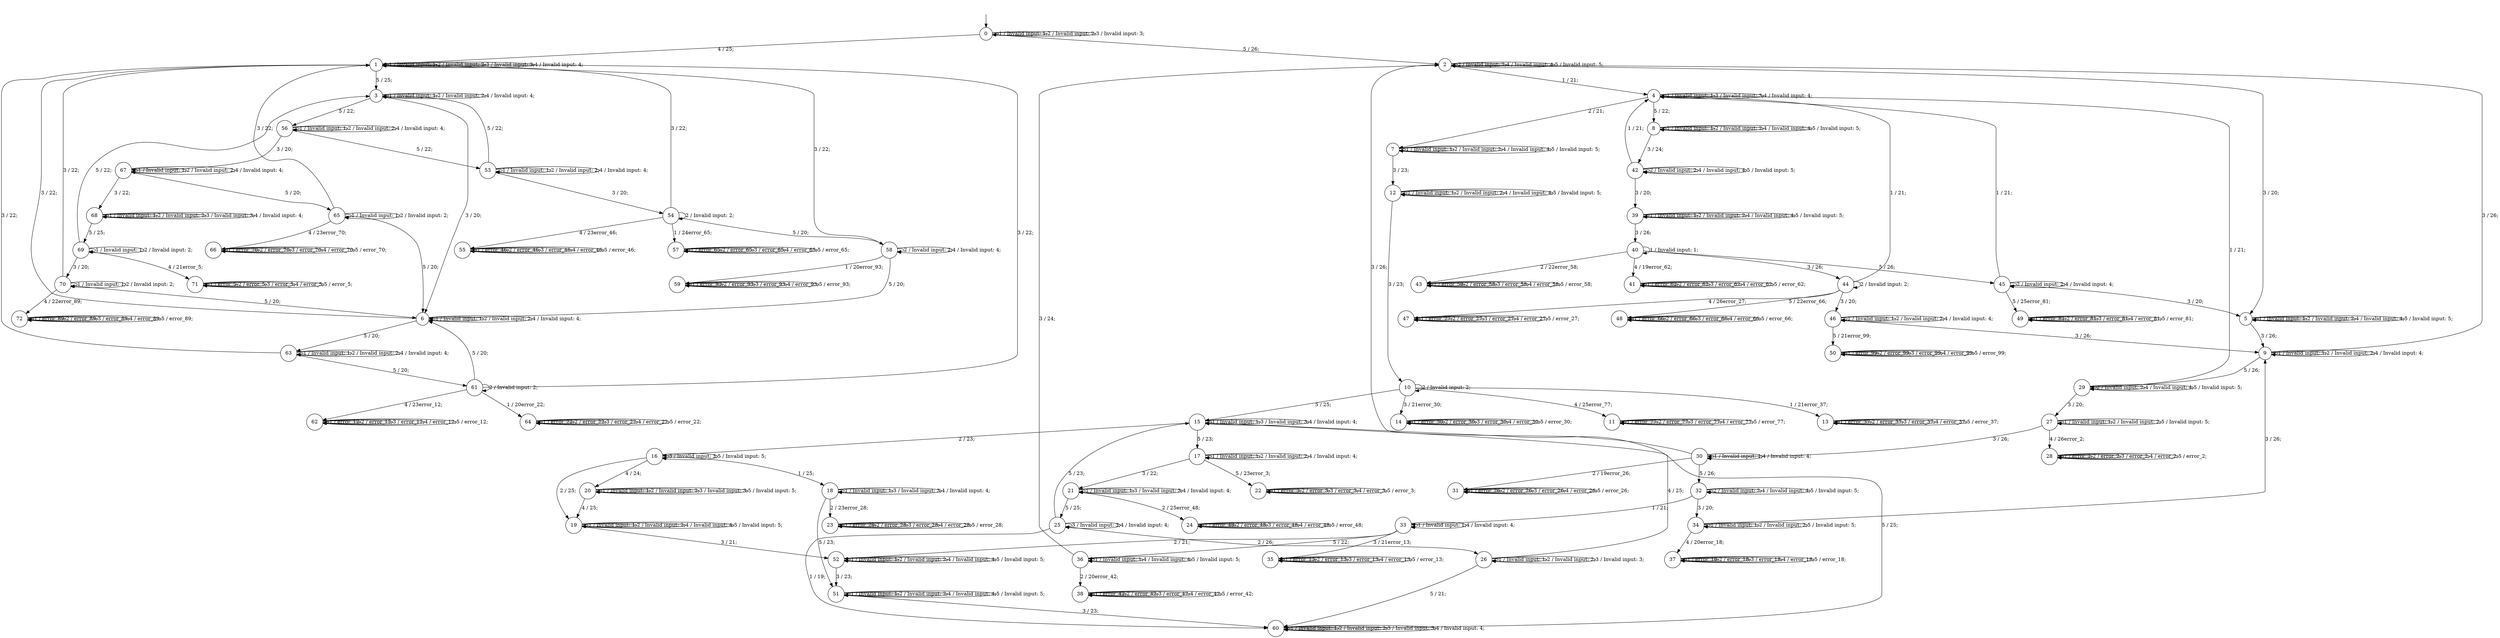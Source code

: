 digraph g {
__start0 [label="" shape="none"];

	s0 [shape="circle" label="0"];
	s1 [shape="circle" label="1"];
	s2 [shape="circle" label="2"];
	s3 [shape="circle" label="3"];
	s4 [shape="circle" label="4"];
	s5 [shape="circle" label="5"];
	s6 [shape="circle" label="6"];
	s7 [shape="circle" label="7"];
	s8 [shape="circle" label="8"];
	s9 [shape="circle" label="9"];
	s10 [shape="circle" label="10"];
	s11 [shape="circle" label="11"];
	s12 [shape="circle" label="12"];
	s13 [shape="circle" label="13"];
	s14 [shape="circle" label="14"];
	s15 [shape="circle" label="15"];
	s16 [shape="circle" label="16"];
	s17 [shape="circle" label="17"];
	s18 [shape="circle" label="18"];
	s19 [shape="circle" label="19"];
	s20 [shape="circle" label="20"];
	s21 [shape="circle" label="21"];
	s22 [shape="circle" label="22"];
	s23 [shape="circle" label="23"];
	s24 [shape="circle" label="24"];
	s25 [shape="circle" label="25"];
	s26 [shape="circle" label="26"];
	s27 [shape="circle" label="27"];
	s28 [shape="circle" label="28"];
	s29 [shape="circle" label="29"];
	s30 [shape="circle" label="30"];
	s31 [shape="circle" label="31"];
	s32 [shape="circle" label="32"];
	s33 [shape="circle" label="33"];
	s34 [shape="circle" label="34"];
	s35 [shape="circle" label="35"];
	s36 [shape="circle" label="36"];
	s37 [shape="circle" label="37"];
	s38 [shape="circle" label="38"];
	s39 [shape="circle" label="39"];
	s40 [shape="circle" label="40"];
	s41 [shape="circle" label="41"];
	s42 [shape="circle" label="42"];
	s43 [shape="circle" label="43"];
	s44 [shape="circle" label="44"];
	s45 [shape="circle" label="45"];
	s46 [shape="circle" label="46"];
	s47 [shape="circle" label="47"];
	s48 [shape="circle" label="48"];
	s49 [shape="circle" label="49"];
	s50 [shape="circle" label="50"];
	s51 [shape="circle" label="51"];
	s52 [shape="circle" label="52"];
	s53 [shape="circle" label="53"];
	s54 [shape="circle" label="54"];
	s55 [shape="circle" label="55"];
	s56 [shape="circle" label="56"];
	s57 [shape="circle" label="57"];
	s58 [shape="circle" label="58"];
	s59 [shape="circle" label="59"];
	s60 [shape="circle" label="60"];
	s61 [shape="circle" label="61"];
	s62 [shape="circle" label="62"];
	s63 [shape="circle" label="63"];
	s64 [shape="circle" label="64"];
	s65 [shape="circle" label="65"];
	s66 [shape="circle" label="66"];
	s67 [shape="circle" label="67"];
	s68 [shape="circle" label="68"];
	s69 [shape="circle" label="69"];
	s70 [shape="circle" label="70"];
	s71 [shape="circle" label="71"];
	s72 [shape="circle" label="72"];
	s0 -> s0 [label="1 / Invalid input: 1;"];
	s0 -> s0 [label="2 / Invalid input: 2;"];
	s0 -> s0 [label="3 / Invalid input: 3;"];
	s0 -> s1 [label="4 / 25;"];
	s0 -> s2 [label="5 / 26;"];
	s1 -> s1 [label="1 / Invalid input: 1;"];
	s1 -> s1 [label="2 / Invalid input: 2;"];
	s1 -> s1 [label="3 / Invalid input: 3;"];
	s1 -> s1 [label="4 / Invalid input: 4;"];
	s1 -> s3 [label="5 / 25;"];
	s2 -> s4 [label="1 / 21;"];
	s2 -> s2 [label="2 / Invalid input: 2;"];
	s2 -> s5 [label="3 / 20;"];
	s2 -> s2 [label="4 / Invalid input: 4;"];
	s2 -> s2 [label="5 / Invalid input: 5;"];
	s3 -> s3 [label="1 / Invalid input: 1;"];
	s3 -> s3 [label="2 / Invalid input: 2;"];
	s3 -> s6 [label="3 / 20;"];
	s3 -> s3 [label="4 / Invalid input: 4;"];
	s3 -> s56 [label="5 / 22;"];
	s4 -> s4 [label="1 / Invalid input: 1;"];
	s4 -> s7 [label="2 / 21;"];
	s4 -> s4 [label="3 / Invalid input: 3;"];
	s4 -> s4 [label="4 / Invalid input: 4;"];
	s4 -> s8 [label="5 / 22;"];
	s5 -> s5 [label="1 / Invalid input: 1;"];
	s5 -> s5 [label="2 / Invalid input: 2;"];
	s5 -> s9 [label="3 / 26;"];
	s5 -> s5 [label="4 / Invalid input: 4;"];
	s5 -> s5 [label="5 / Invalid input: 5;"];
	s6 -> s6 [label="1 / Invalid input: 1;"];
	s6 -> s6 [label="2 / Invalid input: 2;"];
	s6 -> s1 [label="3 / 22;"];
	s6 -> s6 [label="4 / Invalid input: 4;"];
	s6 -> s63 [label="5 / 20;"];
	s7 -> s7 [label="1 / Invalid input: 1;"];
	s7 -> s7 [label="2 / Invalid input: 2;"];
	s7 -> s12 [label="3 / 23;"];
	s7 -> s7 [label="4 / Invalid input: 4;"];
	s7 -> s7 [label="5 / Invalid input: 5;"];
	s8 -> s8 [label="1 / Invalid input: 1;"];
	s8 -> s8 [label="2 / Invalid input: 2;"];
	s8 -> s42 [label="3 / 24;"];
	s8 -> s8 [label="4 / Invalid input: 4;"];
	s8 -> s8 [label="5 / Invalid input: 5;"];
	s9 -> s9 [label="1 / Invalid input: 1;"];
	s9 -> s9 [label="2 / Invalid input: 2;"];
	s9 -> s2 [label="3 / 26;"];
	s9 -> s9 [label="4 / Invalid input: 4;"];
	s9 -> s29 [label="5 / 26;"];
	s10 -> s13 [label="1 / 21error_37;"];
	s10 -> s10 [label="2 / Invalid input: 2;"];
	s10 -> s14 [label="3 / 21error_30;"];
	s10 -> s11 [label="4 / 25error_77;"];
	s10 -> s15 [label="5 / 25;"];
	s11 -> s11 [label="1 / error_77;"];
	s11 -> s11 [label="2 / error_77;"];
	s11 -> s11 [label="3 / error_77;"];
	s11 -> s11 [label="4 / error_77;"];
	s11 -> s11 [label="5 / error_77;"];
	s12 -> s12 [label="1 / Invalid input: 1;"];
	s12 -> s12 [label="2 / Invalid input: 2;"];
	s12 -> s10 [label="3 / 23;"];
	s12 -> s12 [label="4 / Invalid input: 4;"];
	s12 -> s12 [label="5 / Invalid input: 5;"];
	s13 -> s13 [label="1 / error_37;"];
	s13 -> s13 [label="2 / error_37;"];
	s13 -> s13 [label="3 / error_37;"];
	s13 -> s13 [label="4 / error_37;"];
	s13 -> s13 [label="5 / error_37;"];
	s14 -> s14 [label="1 / error_30;"];
	s14 -> s14 [label="2 / error_30;"];
	s14 -> s14 [label="3 / error_30;"];
	s14 -> s14 [label="4 / error_30;"];
	s14 -> s14 [label="5 / error_30;"];
	s15 -> s15 [label="1 / Invalid input: 1;"];
	s15 -> s16 [label="2 / 23;"];
	s15 -> s15 [label="3 / Invalid input: 3;"];
	s15 -> s15 [label="4 / Invalid input: 4;"];
	s15 -> s17 [label="5 / 23;"];
	s16 -> s18 [label="1 / 25;"];
	s16 -> s19 [label="2 / 25;"];
	s16 -> s16 [label="3 / Invalid input: 3;"];
	s16 -> s20 [label="4 / 24;"];
	s16 -> s16 [label="5 / Invalid input: 5;"];
	s17 -> s17 [label="1 / Invalid input: 1;"];
	s17 -> s17 [label="2 / Invalid input: 2;"];
	s17 -> s21 [label="3 / 22;"];
	s17 -> s17 [label="4 / Invalid input: 4;"];
	s17 -> s22 [label="5 / 23error_3;"];
	s18 -> s18 [label="1 / Invalid input: 1;"];
	s18 -> s23 [label="2 / 23error_28;"];
	s18 -> s18 [label="3 / Invalid input: 3;"];
	s18 -> s18 [label="4 / Invalid input: 4;"];
	s18 -> s51 [label="5 / 23;"];
	s19 -> s19 [label="1 / Invalid input: 1;"];
	s19 -> s19 [label="2 / Invalid input: 2;"];
	s19 -> s52 [label="3 / 21;"];
	s19 -> s19 [label="4 / Invalid input: 4;"];
	s19 -> s19 [label="5 / Invalid input: 5;"];
	s20 -> s20 [label="1 / Invalid input: 1;"];
	s20 -> s20 [label="2 / Invalid input: 2;"];
	s20 -> s20 [label="3 / Invalid input: 3;"];
	s20 -> s19 [label="4 / 25;"];
	s20 -> s20 [label="5 / Invalid input: 5;"];
	s21 -> s21 [label="1 / Invalid input: 1;"];
	s21 -> s24 [label="2 / 25error_48;"];
	s21 -> s21 [label="3 / Invalid input: 3;"];
	s21 -> s21 [label="4 / Invalid input: 4;"];
	s21 -> s25 [label="5 / 25;"];
	s22 -> s22 [label="1 / error_3;"];
	s22 -> s22 [label="2 / error_3;"];
	s22 -> s22 [label="3 / error_3;"];
	s22 -> s22 [label="4 / error_3;"];
	s22 -> s22 [label="5 / error_3;"];
	s23 -> s23 [label="1 / error_28;"];
	s23 -> s23 [label="2 / error_28;"];
	s23 -> s23 [label="3 / error_28;"];
	s23 -> s23 [label="4 / error_28;"];
	s23 -> s23 [label="5 / error_28;"];
	s24 -> s24 [label="1 / error_48;"];
	s24 -> s24 [label="2 / error_48;"];
	s24 -> s24 [label="3 / error_48;"];
	s24 -> s24 [label="4 / error_48;"];
	s24 -> s24 [label="5 / error_48;"];
	s25 -> s60 [label="1 / 19;"];
	s25 -> s26 [label="2 / 26;"];
	s25 -> s25 [label="3 / Invalid input: 3;"];
	s25 -> s25 [label="4 / Invalid input: 4;"];
	s25 -> s15 [label="5 / 23;"];
	s26 -> s26 [label="1 / Invalid input: 1;"];
	s26 -> s26 [label="2 / Invalid input: 2;"];
	s26 -> s26 [label="3 / Invalid input: 3;"];
	s26 -> s15 [label="4 / 25;"];
	s26 -> s60 [label="5 / 21;"];
	s27 -> s27 [label="1 / Invalid input: 1;"];
	s27 -> s27 [label="2 / Invalid input: 2;"];
	s27 -> s30 [label="3 / 26;"];
	s27 -> s28 [label="4 / 26error_2;"];
	s27 -> s27 [label="5 / Invalid input: 5;"];
	s28 -> s28 [label="1 / error_2;"];
	s28 -> s28 [label="2 / error_2;"];
	s28 -> s28 [label="3 / error_2;"];
	s28 -> s28 [label="4 / error_2;"];
	s28 -> s28 [label="5 / error_2;"];
	s29 -> s4 [label="1 / 21;"];
	s29 -> s29 [label="2 / Invalid input: 2;"];
	s29 -> s27 [label="3 / 20;"];
	s29 -> s29 [label="4 / Invalid input: 4;"];
	s29 -> s29 [label="5 / Invalid input: 5;"];
	s30 -> s30 [label="1 / Invalid input: 1;"];
	s30 -> s31 [label="2 / 19error_26;"];
	s30 -> s2 [label="3 / 26;"];
	s30 -> s30 [label="4 / Invalid input: 4;"];
	s30 -> s32 [label="5 / 26;"];
	s31 -> s31 [label="1 / error_26;"];
	s31 -> s31 [label="2 / error_26;"];
	s31 -> s31 [label="3 / error_26;"];
	s31 -> s31 [label="4 / error_26;"];
	s31 -> s31 [label="5 / error_26;"];
	s32 -> s33 [label="1 / 21;"];
	s32 -> s32 [label="2 / Invalid input: 2;"];
	s32 -> s34 [label="3 / 20;"];
	s32 -> s32 [label="4 / Invalid input: 4;"];
	s32 -> s32 [label="5 / Invalid input: 5;"];
	s33 -> s33 [label="1 / Invalid input: 1;"];
	s33 -> s52 [label="2 / 21;"];
	s33 -> s35 [label="3 / 21error_13;"];
	s33 -> s33 [label="4 / Invalid input: 4;"];
	s33 -> s36 [label="5 / 22;"];
	s34 -> s34 [label="1 / Invalid input: 1;"];
	s34 -> s34 [label="2 / Invalid input: 2;"];
	s34 -> s9 [label="3 / 26;"];
	s34 -> s37 [label="4 / 20error_18;"];
	s34 -> s34 [label="5 / Invalid input: 5;"];
	s35 -> s35 [label="1 / error_13;"];
	s35 -> s35 [label="2 / error_13;"];
	s35 -> s35 [label="3 / error_13;"];
	s35 -> s35 [label="4 / error_13;"];
	s35 -> s35 [label="5 / error_13;"];
	s36 -> s36 [label="1 / Invalid input: 1;"];
	s36 -> s38 [label="2 / 20error_42;"];
	s36 -> s2 [label="3 / 24;"];
	s36 -> s36 [label="4 / Invalid input: 4;"];
	s36 -> s36 [label="5 / Invalid input: 5;"];
	s37 -> s37 [label="1 / error_18;"];
	s37 -> s37 [label="2 / error_18;"];
	s37 -> s37 [label="3 / error_18;"];
	s37 -> s37 [label="4 / error_18;"];
	s37 -> s37 [label="5 / error_18;"];
	s38 -> s38 [label="1 / error_42;"];
	s38 -> s38 [label="2 / error_42;"];
	s38 -> s38 [label="3 / error_42;"];
	s38 -> s38 [label="4 / error_42;"];
	s38 -> s38 [label="5 / error_42;"];
	s39 -> s39 [label="1 / Invalid input: 1;"];
	s39 -> s39 [label="2 / Invalid input: 2;"];
	s39 -> s40 [label="3 / 26;"];
	s39 -> s39 [label="4 / Invalid input: 4;"];
	s39 -> s39 [label="5 / Invalid input: 5;"];
	s40 -> s40 [label="1 / Invalid input: 1;"];
	s40 -> s43 [label="2 / 22error_58;"];
	s40 -> s44 [label="3 / 26;"];
	s40 -> s41 [label="4 / 19error_62;"];
	s40 -> s45 [label="5 / 26;"];
	s41 -> s41 [label="1 / error_62;"];
	s41 -> s41 [label="2 / error_62;"];
	s41 -> s41 [label="3 / error_62;"];
	s41 -> s41 [label="4 / error_62;"];
	s41 -> s41 [label="5 / error_62;"];
	s42 -> s4 [label="1 / 21;"];
	s42 -> s42 [label="2 / Invalid input: 2;"];
	s42 -> s39 [label="3 / 20;"];
	s42 -> s42 [label="4 / Invalid input: 4;"];
	s42 -> s42 [label="5 / Invalid input: 5;"];
	s43 -> s43 [label="1 / error_58;"];
	s43 -> s43 [label="2 / error_58;"];
	s43 -> s43 [label="3 / error_58;"];
	s43 -> s43 [label="4 / error_58;"];
	s43 -> s43 [label="5 / error_58;"];
	s44 -> s4 [label="1 / 21;"];
	s44 -> s44 [label="2 / Invalid input: 2;"];
	s44 -> s46 [label="3 / 20;"];
	s44 -> s47 [label="4 / 26error_27;"];
	s44 -> s48 [label="5 / 22error_66;"];
	s45 -> s4 [label="1 / 21;"];
	s45 -> s45 [label="2 / Invalid input: 2;"];
	s45 -> s5 [label="3 / 20;"];
	s45 -> s45 [label="4 / Invalid input: 4;"];
	s45 -> s49 [label="5 / 25error_81;"];
	s46 -> s46 [label="1 / Invalid input: 1;"];
	s46 -> s46 [label="2 / Invalid input: 2;"];
	s46 -> s9 [label="3 / 26;"];
	s46 -> s46 [label="4 / Invalid input: 4;"];
	s46 -> s50 [label="5 / 21error_99;"];
	s47 -> s47 [label="1 / error_27;"];
	s47 -> s47 [label="2 / error_27;"];
	s47 -> s47 [label="3 / error_27;"];
	s47 -> s47 [label="4 / error_27;"];
	s47 -> s47 [label="5 / error_27;"];
	s48 -> s48 [label="1 / error_66;"];
	s48 -> s48 [label="2 / error_66;"];
	s48 -> s48 [label="3 / error_66;"];
	s48 -> s48 [label="4 / error_66;"];
	s48 -> s48 [label="5 / error_66;"];
	s49 -> s49 [label="1 / error_81;"];
	s49 -> s49 [label="2 / error_81;"];
	s49 -> s49 [label="3 / error_81;"];
	s49 -> s49 [label="4 / error_81;"];
	s49 -> s49 [label="5 / error_81;"];
	s50 -> s50 [label="1 / error_99;"];
	s50 -> s50 [label="2 / error_99;"];
	s50 -> s50 [label="3 / error_99;"];
	s50 -> s50 [label="4 / error_99;"];
	s50 -> s50 [label="5 / error_99;"];
	s51 -> s51 [label="1 / Invalid input: 1;"];
	s51 -> s51 [label="2 / Invalid input: 2;"];
	s51 -> s60 [label="3 / 23;"];
	s51 -> s51 [label="4 / Invalid input: 4;"];
	s51 -> s51 [label="5 / Invalid input: 5;"];
	s52 -> s52 [label="1 / Invalid input: 1;"];
	s52 -> s52 [label="2 / Invalid input: 2;"];
	s52 -> s51 [label="3 / 23;"];
	s52 -> s52 [label="4 / Invalid input: 4;"];
	s52 -> s52 [label="5 / Invalid input: 5;"];
	s53 -> s53 [label="1 / Invalid input: 1;"];
	s53 -> s53 [label="2 / Invalid input: 2;"];
	s53 -> s54 [label="3 / 20;"];
	s53 -> s53 [label="4 / Invalid input: 4;"];
	s53 -> s3 [label="5 / 22;"];
	s54 -> s57 [label="1 / 24error_65;"];
	s54 -> s54 [label="2 / Invalid input: 2;"];
	s54 -> s1 [label="3 / 22;"];
	s54 -> s55 [label="4 / 23error_46;"];
	s54 -> s58 [label="5 / 20;"];
	s55 -> s55 [label="1 / error_46;"];
	s55 -> s55 [label="2 / error_46;"];
	s55 -> s55 [label="3 / error_46;"];
	s55 -> s55 [label="4 / error_46;"];
	s55 -> s55 [label="5 / error_46;"];
	s56 -> s56 [label="1 / Invalid input: 1;"];
	s56 -> s56 [label="2 / Invalid input: 2;"];
	s56 -> s67 [label="3 / 20;"];
	s56 -> s56 [label="4 / Invalid input: 4;"];
	s56 -> s53 [label="5 / 22;"];
	s57 -> s57 [label="1 / error_65;"];
	s57 -> s57 [label="2 / error_65;"];
	s57 -> s57 [label="3 / error_65;"];
	s57 -> s57 [label="4 / error_65;"];
	s57 -> s57 [label="5 / error_65;"];
	s58 -> s59 [label="1 / 20error_93;"];
	s58 -> s58 [label="2 / Invalid input: 2;"];
	s58 -> s1 [label="3 / 22;"];
	s58 -> s58 [label="4 / Invalid input: 4;"];
	s58 -> s6 [label="5 / 20;"];
	s59 -> s59 [label="1 / error_93;"];
	s59 -> s59 [label="2 / error_93;"];
	s59 -> s59 [label="3 / error_93;"];
	s59 -> s59 [label="4 / error_93;"];
	s59 -> s59 [label="5 / error_93;"];
	s60 -> s60 [label="1 / Invalid input: 1;"];
	s60 -> s60 [label="2 / Invalid input: 2;"];
	s60 -> s60 [label="3 / Invalid input: 3;"];
	s60 -> s60 [label="4 / Invalid input: 4;"];
	s60 -> s15 [label="5 / 25;"];
	s61 -> s64 [label="1 / 20error_22;"];
	s61 -> s61 [label="2 / Invalid input: 2;"];
	s61 -> s1 [label="3 / 22;"];
	s61 -> s62 [label="4 / 23error_12;"];
	s61 -> s6 [label="5 / 20;"];
	s62 -> s62 [label="1 / error_12;"];
	s62 -> s62 [label="2 / error_12;"];
	s62 -> s62 [label="3 / error_12;"];
	s62 -> s62 [label="4 / error_12;"];
	s62 -> s62 [label="5 / error_12;"];
	s63 -> s63 [label="1 / Invalid input: 1;"];
	s63 -> s63 [label="2 / Invalid input: 2;"];
	s63 -> s1 [label="3 / 22;"];
	s63 -> s63 [label="4 / Invalid input: 4;"];
	s63 -> s61 [label="5 / 20;"];
	s64 -> s64 [label="1 / error_22;"];
	s64 -> s64 [label="2 / error_22;"];
	s64 -> s64 [label="3 / error_22;"];
	s64 -> s64 [label="4 / error_22;"];
	s64 -> s64 [label="5 / error_22;"];
	s65 -> s65 [label="1 / Invalid input: 1;"];
	s65 -> s65 [label="2 / Invalid input: 2;"];
	s65 -> s1 [label="3 / 22;"];
	s65 -> s66 [label="4 / 23error_70;"];
	s65 -> s6 [label="5 / 20;"];
	s66 -> s66 [label="1 / error_70;"];
	s66 -> s66 [label="2 / error_70;"];
	s66 -> s66 [label="3 / error_70;"];
	s66 -> s66 [label="4 / error_70;"];
	s66 -> s66 [label="5 / error_70;"];
	s67 -> s67 [label="1 / Invalid input: 1;"];
	s67 -> s67 [label="2 / Invalid input: 2;"];
	s67 -> s68 [label="3 / 22;"];
	s67 -> s67 [label="4 / Invalid input: 4;"];
	s67 -> s65 [label="5 / 20;"];
	s68 -> s68 [label="1 / Invalid input: 1;"];
	s68 -> s68 [label="2 / Invalid input: 2;"];
	s68 -> s68 [label="3 / Invalid input: 3;"];
	s68 -> s68 [label="4 / Invalid input: 4;"];
	s68 -> s69 [label="5 / 25;"];
	s69 -> s69 [label="1 / Invalid input: 1;"];
	s69 -> s69 [label="2 / Invalid input: 2;"];
	s69 -> s70 [label="3 / 20;"];
	s69 -> s71 [label="4 / 21error_5;"];
	s69 -> s3 [label="5 / 22;"];
	s70 -> s70 [label="1 / Invalid input: 1;"];
	s70 -> s70 [label="2 / Invalid input: 2;"];
	s70 -> s1 [label="3 / 22;"];
	s70 -> s72 [label="4 / 22error_89;"];
	s70 -> s6 [label="5 / 20;"];
	s71 -> s71 [label="1 / error_5;"];
	s71 -> s71 [label="2 / error_5;"];
	s71 -> s71 [label="3 / error_5;"];
	s71 -> s71 [label="4 / error_5;"];
	s71 -> s71 [label="5 / error_5;"];
	s72 -> s72 [label="1 / error_89;"];
	s72 -> s72 [label="2 / error_89;"];
	s72 -> s72 [label="3 / error_89;"];
	s72 -> s72 [label="4 / error_89;"];
	s72 -> s72 [label="5 / error_89;"];

__start0 -> s0;
}
